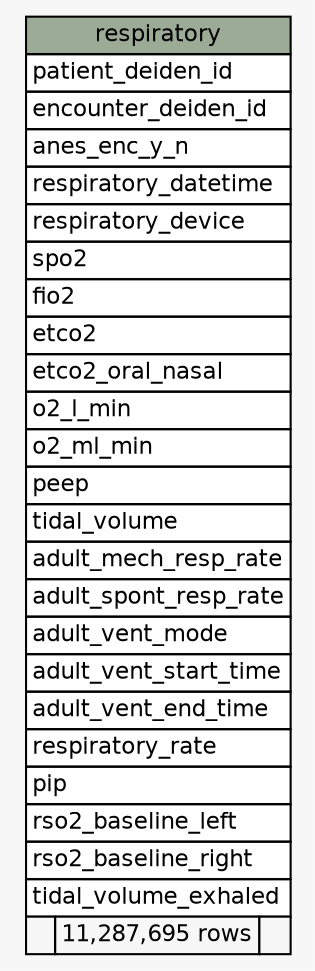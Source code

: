 // dot 2.38.0 on Linux 4.15.0-34-generic
// SchemaSpy rev 590
digraph "respiratory" {
  graph [
    rankdir="RL"
    bgcolor="#f7f7f7"
    nodesep="0.18"
    ranksep="0.46"
    fontname="Helvetica"
    fontsize="11"
  ];
  node [
    fontname="Helvetica"
    fontsize="11"
    shape="plaintext"
  ];
  edge [
    arrowsize="0.8"
  ];
  "respiratory" [
    label=<
    <TABLE BORDER="0" CELLBORDER="1" CELLSPACING="0" BGCOLOR="#ffffff">
      <TR><TD COLSPAN="3" BGCOLOR="#9bab96" ALIGN="CENTER">respiratory</TD></TR>
      <TR><TD PORT="patient_deiden_id" COLSPAN="3" ALIGN="LEFT">patient_deiden_id</TD></TR>
      <TR><TD PORT="encounter_deiden_id" COLSPAN="3" ALIGN="LEFT">encounter_deiden_id</TD></TR>
      <TR><TD PORT="anes_enc_y_n" COLSPAN="3" ALIGN="LEFT">anes_enc_y_n</TD></TR>
      <TR><TD PORT="respiratory_datetime" COLSPAN="3" ALIGN="LEFT">respiratory_datetime</TD></TR>
      <TR><TD PORT="respiratory_device" COLSPAN="3" ALIGN="LEFT">respiratory_device</TD></TR>
      <TR><TD PORT="spo2" COLSPAN="3" ALIGN="LEFT">spo2</TD></TR>
      <TR><TD PORT="fio2" COLSPAN="3" ALIGN="LEFT">fio2</TD></TR>
      <TR><TD PORT="etco2" COLSPAN="3" ALIGN="LEFT">etco2</TD></TR>
      <TR><TD PORT="etco2_oral_nasal" COLSPAN="3" ALIGN="LEFT">etco2_oral_nasal</TD></TR>
      <TR><TD PORT="o2_l_min" COLSPAN="3" ALIGN="LEFT">o2_l_min</TD></TR>
      <TR><TD PORT="o2_ml_min" COLSPAN="3" ALIGN="LEFT">o2_ml_min</TD></TR>
      <TR><TD PORT="peep" COLSPAN="3" ALIGN="LEFT">peep</TD></TR>
      <TR><TD PORT="tidal_volume" COLSPAN="3" ALIGN="LEFT">tidal_volume</TD></TR>
      <TR><TD PORT="adult_mech_resp_rate" COLSPAN="3" ALIGN="LEFT">adult_mech_resp_rate</TD></TR>
      <TR><TD PORT="adult_spont_resp_rate" COLSPAN="3" ALIGN="LEFT">adult_spont_resp_rate</TD></TR>
      <TR><TD PORT="adult_vent_mode" COLSPAN="3" ALIGN="LEFT">adult_vent_mode</TD></TR>
      <TR><TD PORT="adult_vent_start_time" COLSPAN="3" ALIGN="LEFT">adult_vent_start_time</TD></TR>
      <TR><TD PORT="adult_vent_end_time" COLSPAN="3" ALIGN="LEFT">adult_vent_end_time</TD></TR>
      <TR><TD PORT="respiratory_rate" COLSPAN="3" ALIGN="LEFT">respiratory_rate</TD></TR>
      <TR><TD PORT="pip" COLSPAN="3" ALIGN="LEFT">pip</TD></TR>
      <TR><TD PORT="rso2_baseline_left" COLSPAN="3" ALIGN="LEFT">rso2_baseline_left</TD></TR>
      <TR><TD PORT="rso2_baseline_right" COLSPAN="3" ALIGN="LEFT">rso2_baseline_right</TD></TR>
      <TR><TD PORT="tidal_volume_exhaled" COLSPAN="3" ALIGN="LEFT">tidal_volume_exhaled</TD></TR>
      <TR><TD ALIGN="LEFT" BGCOLOR="#f7f7f7">  </TD><TD ALIGN="RIGHT" BGCOLOR="#f7f7f7">11,287,695 rows</TD><TD ALIGN="RIGHT" BGCOLOR="#f7f7f7">  </TD></TR>
    </TABLE>>
    URL="tables/respiratory.html"
    tooltip="respiratory"
  ];
}
